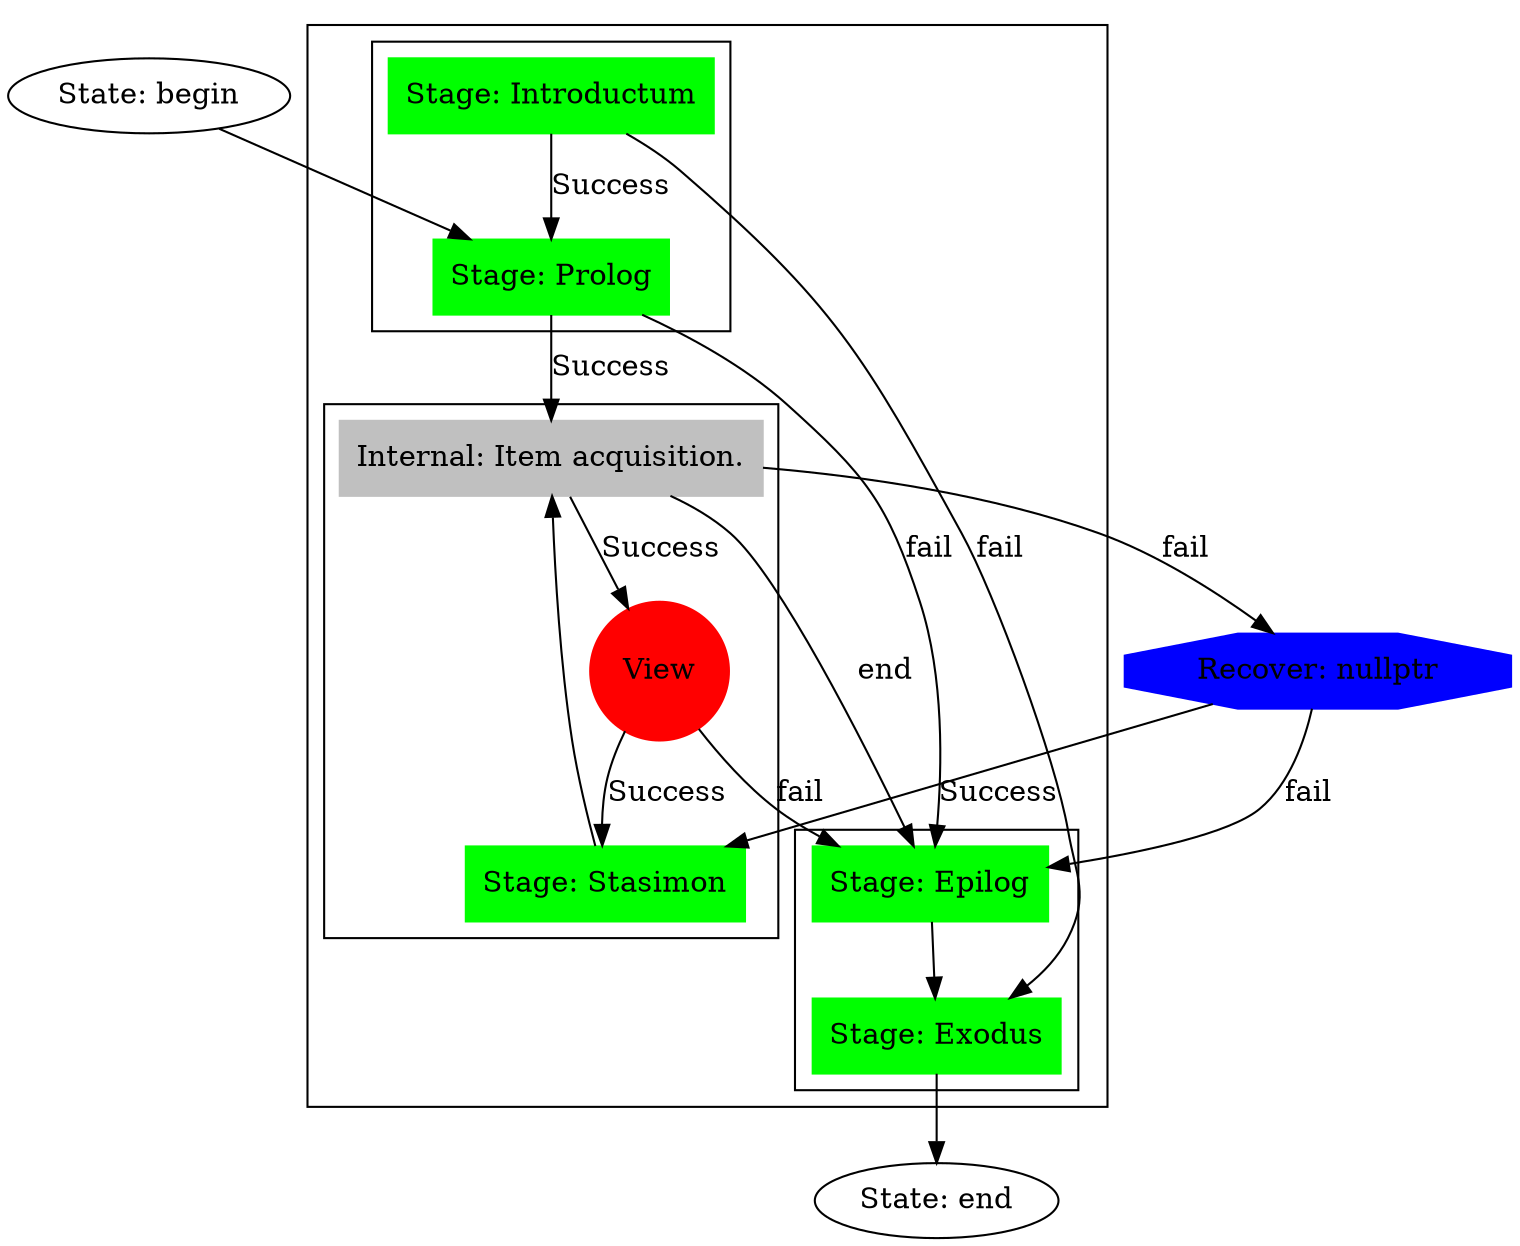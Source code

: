 digraph stages_of_serialization{

    begin[ label="State: begin"];
    end[ label="State: end"];

    introductum    [shape = box,    style=filled, color=green, label="Stage: Introductum" ];
    prolog         [shape = box,    style=filled, color=green, label="Stage: Prolog"      ];
    epilog         [shape = box,    style=filled, color=green, label="Stage: Epilog"];
    exodus         [shape = box,    style=filled, color=green, label="Stage: Exodus"];


    acquisition   [shape = box, style=filled, color=gray,  label = "Internal: Item acquisition."  ];
    WIEW           [shape = circle, label = "View", style=filled, color=red];
    stasimon       [shape = box,    style=filled, color=green, label="Stage: Stasimon"];

    fail_null     [shape = octagon, label="Recover: nullptr",          style=filled, color=blue];


    begin->prolog[ label = "" , dir=forward ];
    introductum -> prolog [ label = "Success" , dir=forward, weight="1000" ];
    introductum  -> exodus      [ label = "fail" , dir=forward ];

    prolog -> acquisition[ label = "Success", dir=forward, weight="2000"  ];
    prolog -> epilog[ label = "fail", dir=forward  ];

    acquisition ->fail_null  [ label = "fail", dir=forward  ];
    acquisition ->WIEW[ label = "Success", dir=forward  ];
    acquisition ->epilog[ label = "end", dir=forward  ];

    WIEW  -> epilog  [ label = "fail", dir=forward  ];
    WIEW  -> stasimon  [ label = "Success", dir=forward  ];

    stasimon  -> acquisition  [ label = "", dir=forward  ];

    epilog -> exodus[ label = "", dir=forward  ];

    fail_null-> stasimon[ label = "Success", dir=forward  ];
    fail_null-> epilog[ label = "fail", dir=forward  ];

    exodus->end[ label = "" , dir=forward ];

    subgraph cluster_ALL
    {
        rankdir=TB;
        rank=source;
    subgraph cluster_center
    {
        rankdir=TB
        rank=same;
        node [ ] acquisition;
        node [ ] WIEW;
        node [ ] stasimon;
    }

    subgraph cluster_begin
    {
        rankdir=TB
        rank=source
        node [ ] epilog
        node [ ] exodus
    }
    subgraph cluster_end
    {
        rankdir=TB
        rank=source
        node [ ] introductum
        node [ ] prolog
    }

    }

}


